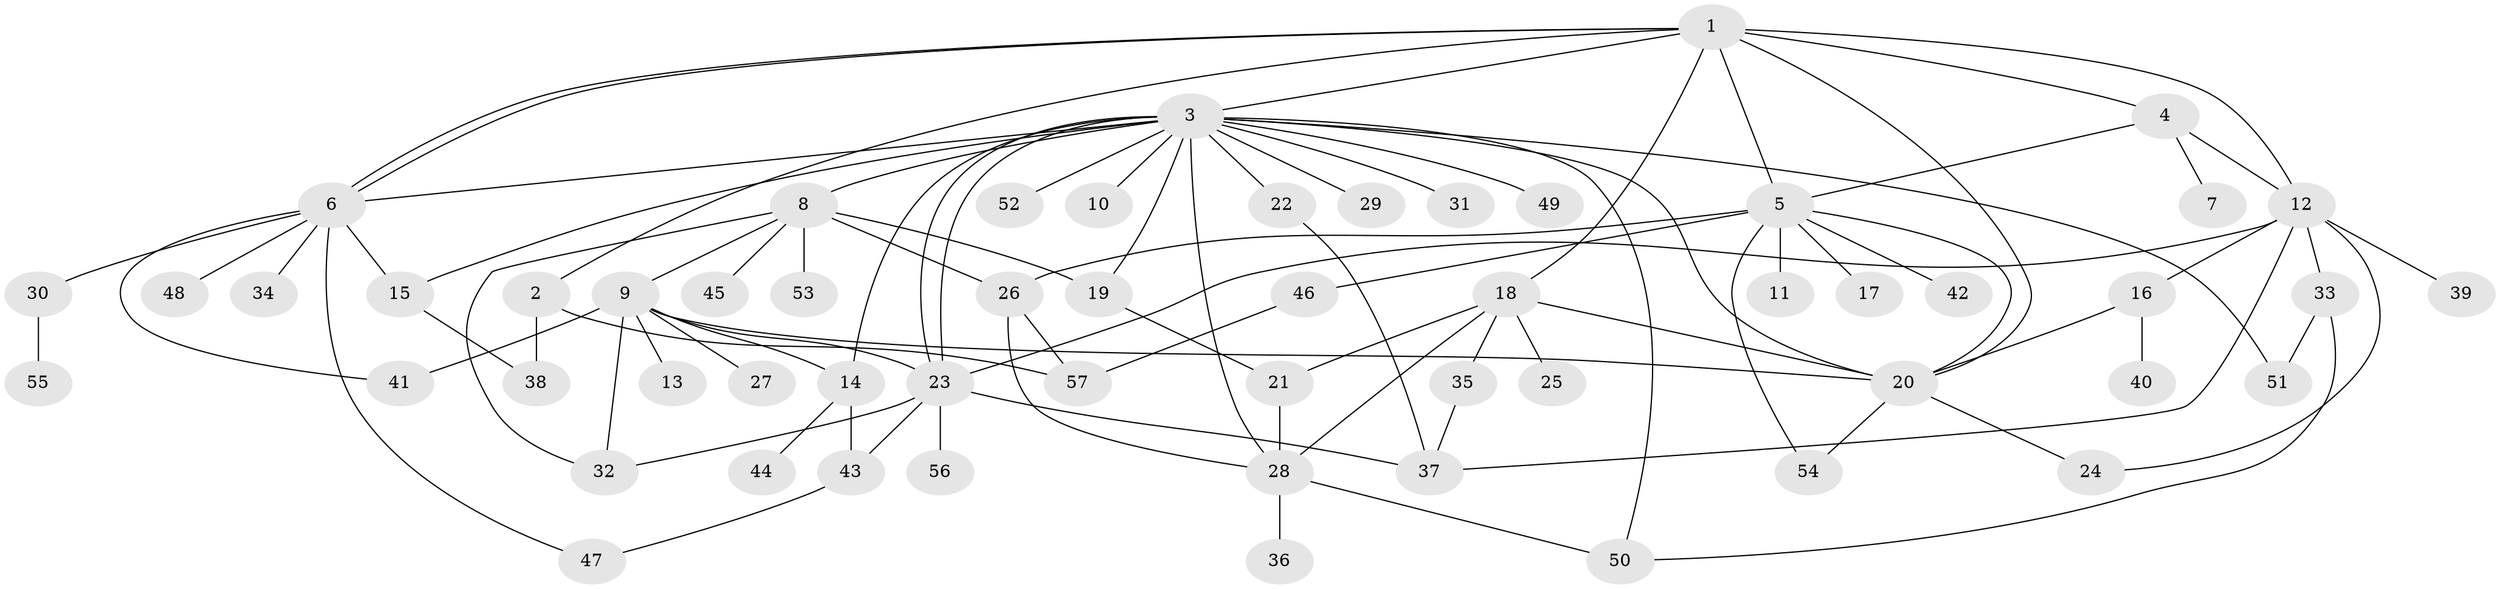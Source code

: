 // coarse degree distribution, {1: 0.8636363636363636, 3: 0.045454545454545456, 4: 0.045454545454545456, 16: 0.045454545454545456}
// Generated by graph-tools (version 1.1) at 2025/51/03/04/25 21:51:43]
// undirected, 57 vertices, 92 edges
graph export_dot {
graph [start="1"]
  node [color=gray90,style=filled];
  1;
  2;
  3;
  4;
  5;
  6;
  7;
  8;
  9;
  10;
  11;
  12;
  13;
  14;
  15;
  16;
  17;
  18;
  19;
  20;
  21;
  22;
  23;
  24;
  25;
  26;
  27;
  28;
  29;
  30;
  31;
  32;
  33;
  34;
  35;
  36;
  37;
  38;
  39;
  40;
  41;
  42;
  43;
  44;
  45;
  46;
  47;
  48;
  49;
  50;
  51;
  52;
  53;
  54;
  55;
  56;
  57;
  1 -- 2;
  1 -- 3;
  1 -- 4;
  1 -- 5;
  1 -- 6;
  1 -- 6;
  1 -- 12;
  1 -- 18;
  1 -- 20;
  2 -- 38;
  2 -- 57;
  3 -- 6;
  3 -- 8;
  3 -- 10;
  3 -- 14;
  3 -- 15;
  3 -- 19;
  3 -- 20;
  3 -- 22;
  3 -- 23;
  3 -- 23;
  3 -- 28;
  3 -- 29;
  3 -- 31;
  3 -- 49;
  3 -- 50;
  3 -- 51;
  3 -- 52;
  4 -- 5;
  4 -- 7;
  4 -- 12;
  5 -- 11;
  5 -- 17;
  5 -- 20;
  5 -- 26;
  5 -- 42;
  5 -- 46;
  5 -- 54;
  6 -- 15;
  6 -- 30;
  6 -- 34;
  6 -- 41;
  6 -- 47;
  6 -- 48;
  8 -- 9;
  8 -- 19;
  8 -- 26;
  8 -- 32;
  8 -- 45;
  8 -- 53;
  9 -- 13;
  9 -- 14;
  9 -- 20;
  9 -- 23;
  9 -- 27;
  9 -- 32;
  9 -- 41;
  12 -- 16;
  12 -- 23;
  12 -- 24;
  12 -- 33;
  12 -- 37;
  12 -- 39;
  14 -- 43;
  14 -- 44;
  15 -- 38;
  16 -- 20;
  16 -- 40;
  18 -- 20;
  18 -- 21;
  18 -- 25;
  18 -- 28;
  18 -- 35;
  19 -- 21;
  20 -- 24;
  20 -- 54;
  21 -- 28;
  22 -- 37;
  23 -- 32;
  23 -- 37;
  23 -- 43;
  23 -- 56;
  26 -- 28;
  26 -- 57;
  28 -- 36;
  28 -- 50;
  30 -- 55;
  33 -- 50;
  33 -- 51;
  35 -- 37;
  43 -- 47;
  46 -- 57;
}
